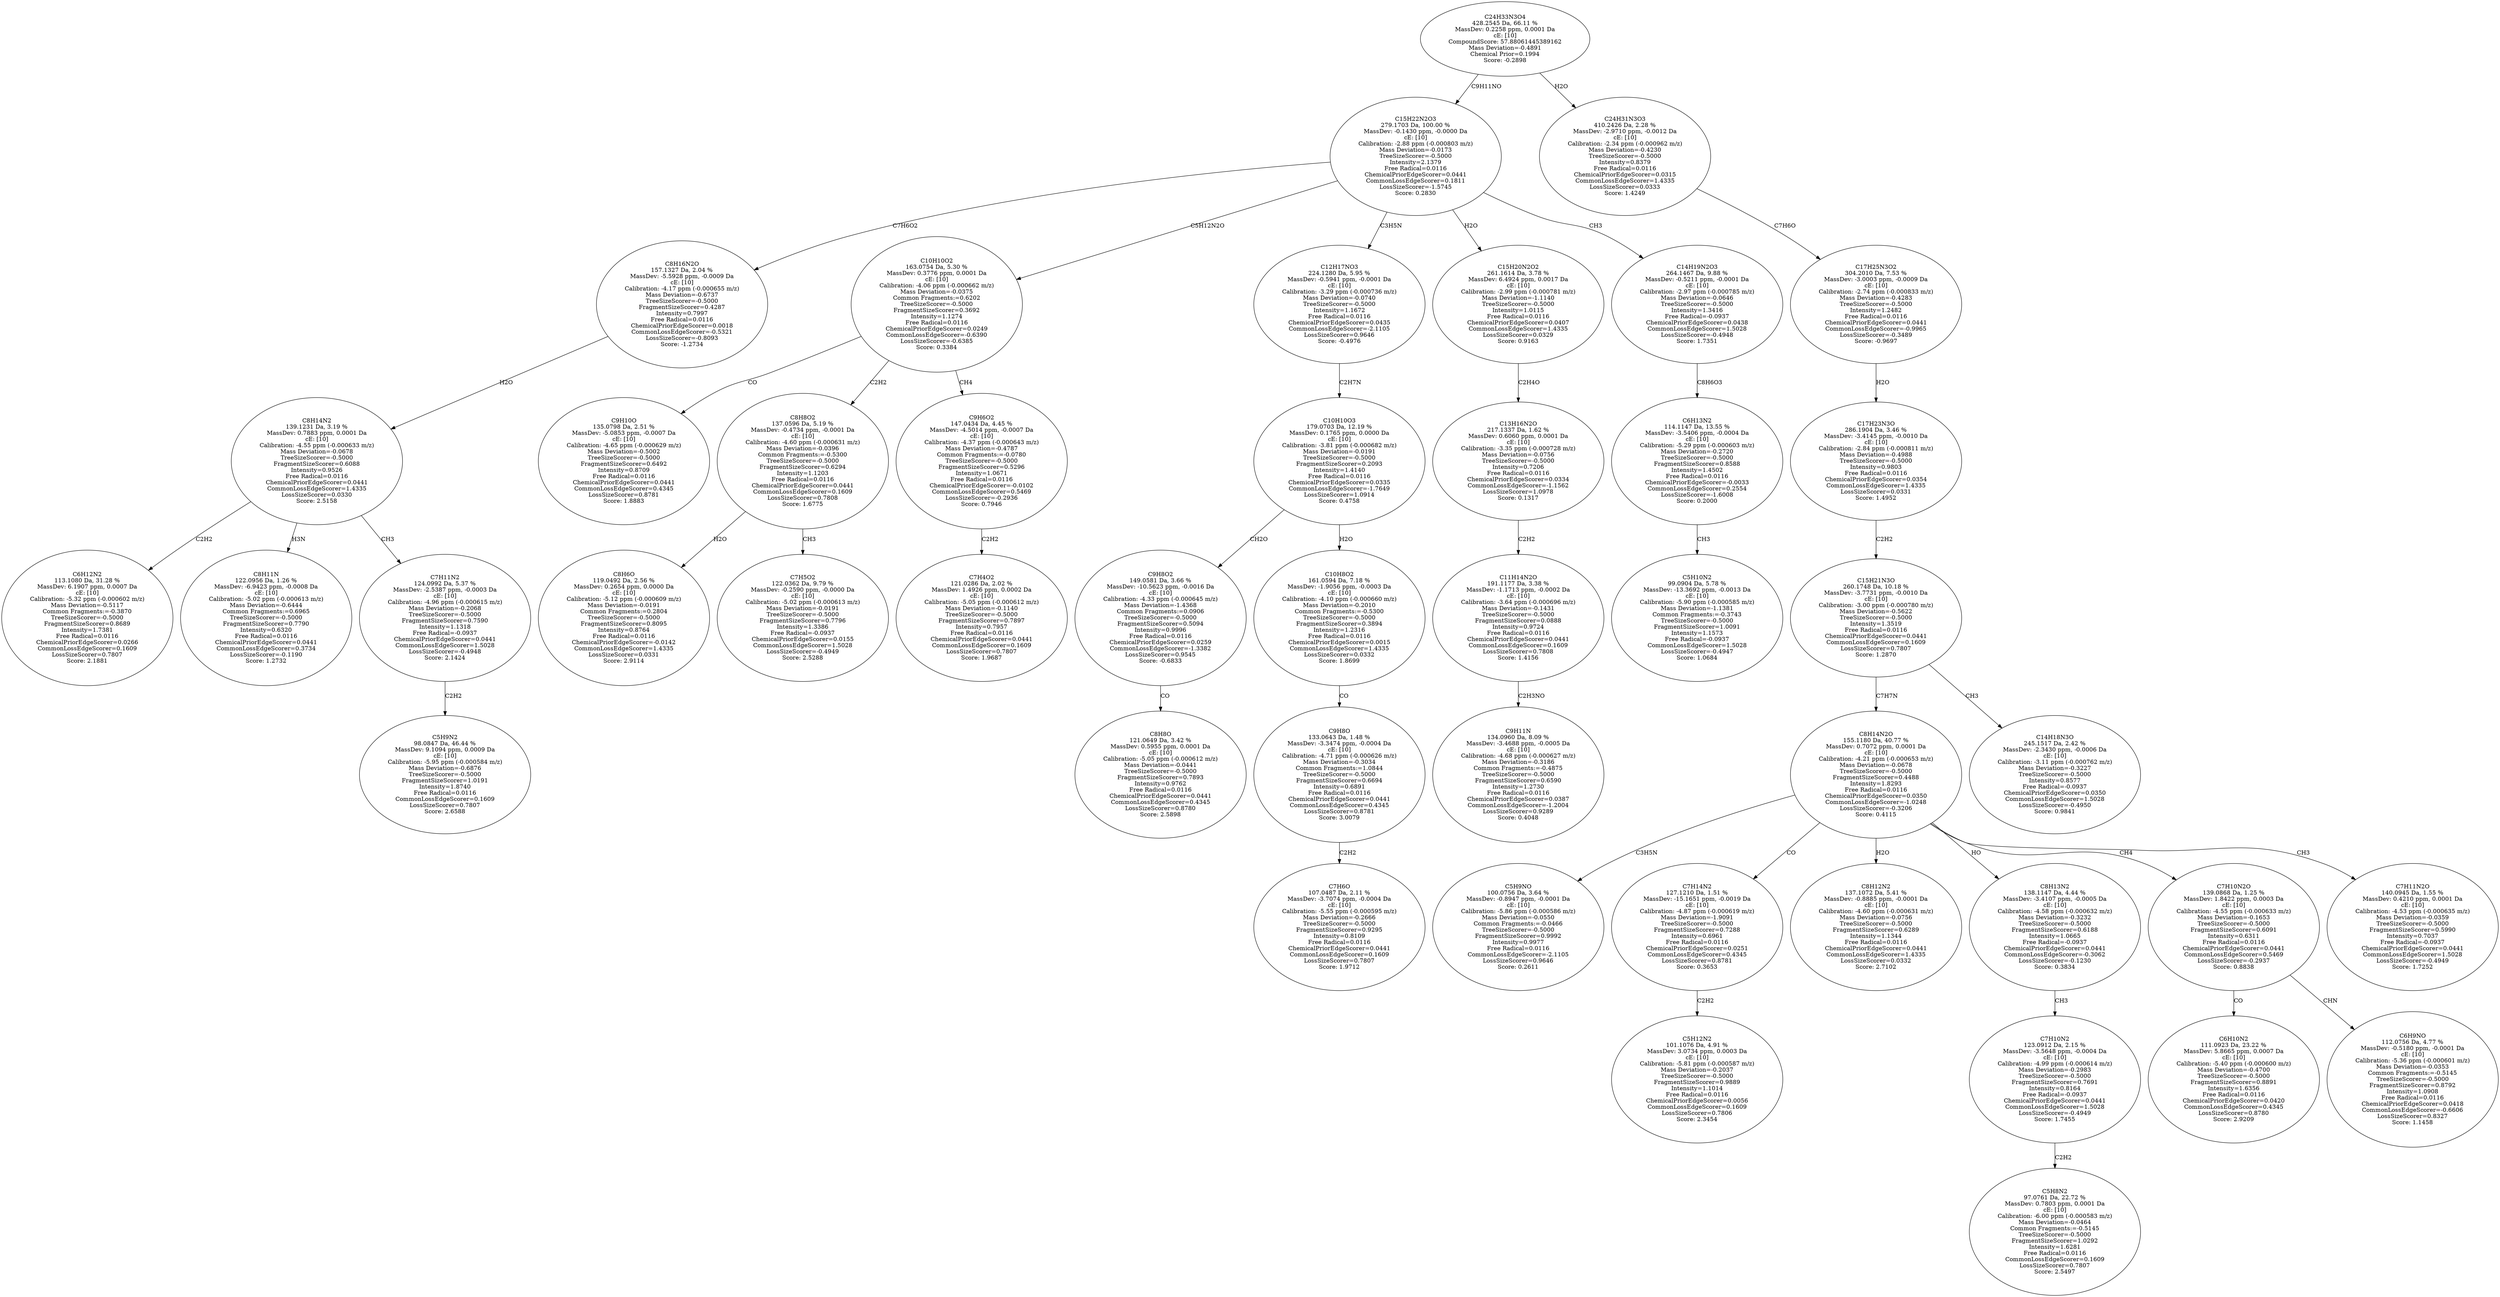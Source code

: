 strict digraph {
v1 [label="C6H12N2\n113.1080 Da, 31.28 %\nMassDev: 6.1907 ppm, 0.0007 Da\ncE: [10]\nCalibration: -5.32 ppm (-0.000602 m/z)\nMass Deviation=-0.5117\nCommon Fragments:=-0.3870\nTreeSizeScorer=-0.5000\nFragmentSizeScorer=0.8689\nIntensity=1.7381\nFree Radical=0.0116\nChemicalPriorEdgeScorer=0.0266\nCommonLossEdgeScorer=0.1609\nLossSizeScorer=0.7807\nScore: 2.1881"];
v2 [label="C8H11N\n122.0956 Da, 1.26 %\nMassDev: -6.9423 ppm, -0.0008 Da\ncE: [10]\nCalibration: -5.02 ppm (-0.000613 m/z)\nMass Deviation=-0.6444\nCommon Fragments:=0.6965\nTreeSizeScorer=-0.5000\nFragmentSizeScorer=0.7790\nIntensity=0.6320\nFree Radical=0.0116\nChemicalPriorEdgeScorer=0.0441\nCommonLossEdgeScorer=0.3734\nLossSizeScorer=-0.1190\nScore: 1.2732"];
v3 [label="C5H9N2\n98.0847 Da, 46.44 %\nMassDev: 9.1094 ppm, 0.0009 Da\ncE: [10]\nCalibration: -5.95 ppm (-0.000584 m/z)\nMass Deviation=-0.6876\nTreeSizeScorer=-0.5000\nFragmentSizeScorer=1.0191\nIntensity=1.8740\nFree Radical=0.0116\nCommonLossEdgeScorer=0.1609\nLossSizeScorer=0.7807\nScore: 2.6588"];
v4 [label="C7H11N2\n124.0992 Da, 5.37 %\nMassDev: -2.5387 ppm, -0.0003 Da\ncE: [10]\nCalibration: -4.96 ppm (-0.000615 m/z)\nMass Deviation=-0.2068\nTreeSizeScorer=-0.5000\nFragmentSizeScorer=0.7590\nIntensity=1.1318\nFree Radical=-0.0937\nChemicalPriorEdgeScorer=0.0441\nCommonLossEdgeScorer=1.5028\nLossSizeScorer=-0.4948\nScore: 2.1424"];
v5 [label="C8H14N2\n139.1231 Da, 3.19 %\nMassDev: 0.7883 ppm, 0.0001 Da\ncE: [10]\nCalibration: -4.55 ppm (-0.000633 m/z)\nMass Deviation=-0.0678\nTreeSizeScorer=-0.5000\nFragmentSizeScorer=0.6088\nIntensity=0.9526\nFree Radical=0.0116\nChemicalPriorEdgeScorer=0.0441\nCommonLossEdgeScorer=1.4335\nLossSizeScorer=0.0330\nScore: 2.5158"];
v6 [label="C8H16N2O\n157.1327 Da, 2.04 %\nMassDev: -5.5928 ppm, -0.0009 Da\ncE: [10]\nCalibration: -4.17 ppm (-0.000655 m/z)\nMass Deviation=-0.6737\nTreeSizeScorer=-0.5000\nFragmentSizeScorer=0.4287\nIntensity=0.7997\nFree Radical=0.0116\nChemicalPriorEdgeScorer=0.0018\nCommonLossEdgeScorer=-0.5321\nLossSizeScorer=-0.8093\nScore: -1.2734"];
v7 [label="C9H10O\n135.0798 Da, 2.51 %\nMassDev: -5.0853 ppm, -0.0007 Da\ncE: [10]\nCalibration: -4.65 ppm (-0.000629 m/z)\nMass Deviation=-0.5002\nTreeSizeScorer=-0.5000\nFragmentSizeScorer=0.6492\nIntensity=0.8709\nFree Radical=0.0116\nChemicalPriorEdgeScorer=0.0441\nCommonLossEdgeScorer=0.4345\nLossSizeScorer=0.8781\nScore: 1.8883"];
v8 [label="C8H6O\n119.0492 Da, 2.56 %\nMassDev: 0.2654 ppm, 0.0000 Da\ncE: [10]\nCalibration: -5.12 ppm (-0.000609 m/z)\nMass Deviation=-0.0191\nCommon Fragments:=0.2804\nTreeSizeScorer=-0.5000\nFragmentSizeScorer=0.8095\nIntensity=0.8764\nFree Radical=0.0116\nChemicalPriorEdgeScorer=-0.0142\nCommonLossEdgeScorer=1.4335\nLossSizeScorer=0.0331\nScore: 2.9114"];
v9 [label="C7H5O2\n122.0362 Da, 9.79 %\nMassDev: -0.2590 ppm, -0.0000 Da\ncE: [10]\nCalibration: -5.02 ppm (-0.000613 m/z)\nMass Deviation=-0.0191\nTreeSizeScorer=-0.5000\nFragmentSizeScorer=0.7796\nIntensity=1.3386\nFree Radical=-0.0937\nChemicalPriorEdgeScorer=0.0155\nCommonLossEdgeScorer=1.5028\nLossSizeScorer=-0.4949\nScore: 2.5288"];
v10 [label="C8H8O2\n137.0596 Da, 5.19 %\nMassDev: -0.4734 ppm, -0.0001 Da\ncE: [10]\nCalibration: -4.60 ppm (-0.000631 m/z)\nMass Deviation=-0.0396\nCommon Fragments:=-0.5300\nTreeSizeScorer=-0.5000\nFragmentSizeScorer=0.6294\nIntensity=1.1203\nFree Radical=0.0116\nChemicalPriorEdgeScorer=0.0441\nCommonLossEdgeScorer=0.1609\nLossSizeScorer=0.7808\nScore: 1.6775"];
v11 [label="C7H4O2\n121.0286 Da, 2.02 %\nMassDev: 1.4926 ppm, 0.0002 Da\ncE: [10]\nCalibration: -5.05 ppm (-0.000612 m/z)\nMass Deviation=-0.1140\nTreeSizeScorer=-0.5000\nFragmentSizeScorer=0.7897\nIntensity=0.7957\nFree Radical=0.0116\nChemicalPriorEdgeScorer=0.0441\nCommonLossEdgeScorer=0.1609\nLossSizeScorer=0.7807\nScore: 1.9687"];
v12 [label="C9H6O2\n147.0434 Da, 4.45 %\nMassDev: -4.5014 ppm, -0.0007 Da\ncE: [10]\nCalibration: -4.37 ppm (-0.000643 m/z)\nMass Deviation=-0.4787\nCommon Fragments:=-0.0780\nTreeSizeScorer=-0.5000\nFragmentSizeScorer=0.5296\nIntensity=1.0671\nFree Radical=0.0116\nChemicalPriorEdgeScorer=-0.0102\nCommonLossEdgeScorer=0.5469\nLossSizeScorer=-0.2936\nScore: 0.7946"];
v13 [label="C10H10O2\n163.0754 Da, 5.30 %\nMassDev: 0.3776 ppm, 0.0001 Da\ncE: [10]\nCalibration: -4.06 ppm (-0.000662 m/z)\nMass Deviation=-0.0375\nCommon Fragments:=0.6202\nTreeSizeScorer=-0.5000\nFragmentSizeScorer=0.3692\nIntensity=1.1274\nFree Radical=0.0116\nChemicalPriorEdgeScorer=0.0249\nCommonLossEdgeScorer=-0.6390\nLossSizeScorer=-0.6385\nScore: 0.3384"];
v14 [label="C8H8O\n121.0649 Da, 3.42 %\nMassDev: 0.5955 ppm, 0.0001 Da\ncE: [10]\nCalibration: -5.05 ppm (-0.000612 m/z)\nMass Deviation=-0.0441\nTreeSizeScorer=-0.5000\nFragmentSizeScorer=0.7893\nIntensity=0.9762\nFree Radical=0.0116\nChemicalPriorEdgeScorer=0.0441\nCommonLossEdgeScorer=0.4345\nLossSizeScorer=0.8780\nScore: 2.5898"];
v15 [label="C9H8O2\n149.0581 Da, 3.66 %\nMassDev: -10.5623 ppm, -0.0016 Da\ncE: [10]\nCalibration: -4.33 ppm (-0.000645 m/z)\nMass Deviation=-1.4368\nCommon Fragments:=0.0906\nTreeSizeScorer=-0.5000\nFragmentSizeScorer=0.5094\nIntensity=0.9996\nFree Radical=0.0116\nChemicalPriorEdgeScorer=0.0259\nCommonLossEdgeScorer=-1.3382\nLossSizeScorer=0.9545\nScore: -0.6833"];
v16 [label="C7H6O\n107.0487 Da, 2.11 %\nMassDev: -3.7074 ppm, -0.0004 Da\ncE: [10]\nCalibration: -5.55 ppm (-0.000595 m/z)\nMass Deviation=-0.2666\nTreeSizeScorer=-0.5000\nFragmentSizeScorer=0.9295\nIntensity=0.8109\nFree Radical=0.0116\nChemicalPriorEdgeScorer=0.0441\nCommonLossEdgeScorer=0.1609\nLossSizeScorer=0.7807\nScore: 1.9712"];
v17 [label="C9H8O\n133.0643 Da, 1.48 %\nMassDev: -3.3474 ppm, -0.0004 Da\ncE: [10]\nCalibration: -4.71 ppm (-0.000626 m/z)\nMass Deviation=-0.3034\nCommon Fragments:=1.0844\nTreeSizeScorer=-0.5000\nFragmentSizeScorer=0.6694\nIntensity=0.6891\nFree Radical=0.0116\nChemicalPriorEdgeScorer=0.0441\nCommonLossEdgeScorer=0.4345\nLossSizeScorer=0.8781\nScore: 3.0079"];
v18 [label="C10H8O2\n161.0594 Da, 7.18 %\nMassDev: -1.9056 ppm, -0.0003 Da\ncE: [10]\nCalibration: -4.10 ppm (-0.000660 m/z)\nMass Deviation=-0.2010\nCommon Fragments:=-0.5300\nTreeSizeScorer=-0.5000\nFragmentSizeScorer=0.3894\nIntensity=1.2316\nFree Radical=0.0116\nChemicalPriorEdgeScorer=0.0015\nCommonLossEdgeScorer=1.4335\nLossSizeScorer=0.0332\nScore: 1.8699"];
v19 [label="C10H10O3\n179.0703 Da, 12.19 %\nMassDev: 0.1765 ppm, 0.0000 Da\ncE: [10]\nCalibration: -3.81 ppm (-0.000682 m/z)\nMass Deviation=-0.0191\nTreeSizeScorer=-0.5000\nFragmentSizeScorer=0.2093\nIntensity=1.4140\nFree Radical=0.0116\nChemicalPriorEdgeScorer=0.0335\nCommonLossEdgeScorer=-1.7649\nLossSizeScorer=1.0914\nScore: 0.4758"];
v20 [label="C12H17NO3\n224.1280 Da, 5.95 %\nMassDev: -0.5941 ppm, -0.0001 Da\ncE: [10]\nCalibration: -3.29 ppm (-0.000736 m/z)\nMass Deviation=-0.0740\nTreeSizeScorer=-0.5000\nIntensity=1.1672\nFree Radical=0.0116\nChemicalPriorEdgeScorer=0.0435\nCommonLossEdgeScorer=-2.1105\nLossSizeScorer=0.9646\nScore: -0.4976"];
v21 [label="C9H11N\n134.0960 Da, 8.09 %\nMassDev: -3.4688 ppm, -0.0005 Da\ncE: [10]\nCalibration: -4.68 ppm (-0.000627 m/z)\nMass Deviation=-0.3186\nCommon Fragments:=-0.4875\nTreeSizeScorer=-0.5000\nFragmentSizeScorer=0.6590\nIntensity=1.2730\nFree Radical=0.0116\nChemicalPriorEdgeScorer=0.0387\nCommonLossEdgeScorer=-1.2004\nLossSizeScorer=0.9289\nScore: 0.4048"];
v22 [label="C11H14N2O\n191.1177 Da, 3.38 %\nMassDev: -1.1713 ppm, -0.0002 Da\ncE: [10]\nCalibration: -3.64 ppm (-0.000696 m/z)\nMass Deviation=-0.1431\nTreeSizeScorer=-0.5000\nFragmentSizeScorer=0.0888\nIntensity=0.9724\nFree Radical=0.0116\nChemicalPriorEdgeScorer=0.0441\nCommonLossEdgeScorer=0.1609\nLossSizeScorer=0.7808\nScore: 1.4156"];
v23 [label="C13H16N2O\n217.1337 Da, 1.62 %\nMassDev: 0.6060 ppm, 0.0001 Da\ncE: [10]\nCalibration: -3.35 ppm (-0.000728 m/z)\nMass Deviation=-0.0756\nTreeSizeScorer=-0.5000\nIntensity=0.7206\nFree Radical=0.0116\nChemicalPriorEdgeScorer=0.0334\nCommonLossEdgeScorer=-1.1562\nLossSizeScorer=1.0978\nScore: 0.1317"];
v24 [label="C15H20N2O2\n261.1614 Da, 3.78 %\nMassDev: 6.4924 ppm, 0.0017 Da\ncE: [10]\nCalibration: -2.99 ppm (-0.000781 m/z)\nMass Deviation=-1.1140\nTreeSizeScorer=-0.5000\nIntensity=1.0115\nFree Radical=0.0116\nChemicalPriorEdgeScorer=0.0407\nCommonLossEdgeScorer=1.4335\nLossSizeScorer=0.0329\nScore: 0.9163"];
v25 [label="C5H10N2\n99.0904 Da, 5.78 %\nMassDev: -13.3692 ppm, -0.0013 Da\ncE: [10]\nCalibration: -5.90 ppm (-0.000585 m/z)\nMass Deviation=-1.1381\nCommon Fragments:=-0.3743\nTreeSizeScorer=-0.5000\nFragmentSizeScorer=1.0091\nIntensity=1.1573\nFree Radical=-0.0937\nCommonLossEdgeScorer=1.5028\nLossSizeScorer=-0.4947\nScore: 1.0684"];
v26 [label="C6H13N2\n114.1147 Da, 13.55 %\nMassDev: -3.5406 ppm, -0.0004 Da\ncE: [10]\nCalibration: -5.29 ppm (-0.000603 m/z)\nMass Deviation=-0.2720\nTreeSizeScorer=-0.5000\nFragmentSizeScorer=0.8588\nIntensity=1.4502\nFree Radical=0.0116\nChemicalPriorEdgeScorer=-0.0033\nCommonLossEdgeScorer=0.2554\nLossSizeScorer=-1.6008\nScore: 0.2000"];
v27 [label="C14H19N2O3\n264.1467 Da, 9.88 %\nMassDev: -0.5211 ppm, -0.0001 Da\ncE: [10]\nCalibration: -2.97 ppm (-0.000785 m/z)\nMass Deviation=-0.0646\nTreeSizeScorer=-0.5000\nIntensity=1.3416\nFree Radical=-0.0937\nChemicalPriorEdgeScorer=0.0438\nCommonLossEdgeScorer=1.5028\nLossSizeScorer=-0.4948\nScore: 1.7351"];
v28 [label="C15H22N2O3\n279.1703 Da, 100.00 %\nMassDev: -0.1430 ppm, -0.0000 Da\ncE: [10]\nCalibration: -2.88 ppm (-0.000803 m/z)\nMass Deviation=-0.0173\nTreeSizeScorer=-0.5000\nIntensity=2.1379\nFree Radical=0.0116\nChemicalPriorEdgeScorer=0.0441\nCommonLossEdgeScorer=0.1811\nLossSizeScorer=-1.5745\nScore: 0.2830"];
v29 [label="C5H9NO\n100.0756 Da, 3.64 %\nMassDev: -0.8947 ppm, -0.0001 Da\ncE: [10]\nCalibration: -5.86 ppm (-0.000586 m/z)\nMass Deviation=-0.0550\nCommon Fragments:=-0.0466\nTreeSizeScorer=-0.5000\nFragmentSizeScorer=0.9992\nIntensity=0.9977\nFree Radical=0.0116\nCommonLossEdgeScorer=-2.1105\nLossSizeScorer=0.9646\nScore: 0.2611"];
v30 [label="C5H12N2\n101.1076 Da, 4.91 %\nMassDev: 3.0734 ppm, 0.0003 Da\ncE: [10]\nCalibration: -5.81 ppm (-0.000587 m/z)\nMass Deviation=-0.2037\nTreeSizeScorer=-0.5000\nFragmentSizeScorer=0.9889\nIntensity=1.1014\nFree Radical=0.0116\nChemicalPriorEdgeScorer=0.0056\nCommonLossEdgeScorer=0.1609\nLossSizeScorer=0.7806\nScore: 2.3454"];
v31 [label="C7H14N2\n127.1210 Da, 1.51 %\nMassDev: -15.1651 ppm, -0.0019 Da\ncE: [10]\nCalibration: -4.87 ppm (-0.000619 m/z)\nMass Deviation=-1.9091\nTreeSizeScorer=-0.5000\nFragmentSizeScorer=0.7288\nIntensity=0.6961\nFree Radical=0.0116\nChemicalPriorEdgeScorer=0.0251\nCommonLossEdgeScorer=0.4345\nLossSizeScorer=0.8781\nScore: 0.3653"];
v32 [label="C8H12N2\n137.1072 Da, 5.41 %\nMassDev: -0.8885 ppm, -0.0001 Da\ncE: [10]\nCalibration: -4.60 ppm (-0.000631 m/z)\nMass Deviation=-0.0756\nTreeSizeScorer=-0.5000\nFragmentSizeScorer=0.6289\nIntensity=1.1344\nFree Radical=0.0116\nChemicalPriorEdgeScorer=0.0441\nCommonLossEdgeScorer=1.4335\nLossSizeScorer=0.0332\nScore: 2.7102"];
v33 [label="C5H8N2\n97.0761 Da, 22.72 %\nMassDev: 0.7803 ppm, 0.0001 Da\ncE: [10]\nCalibration: -6.00 ppm (-0.000583 m/z)\nMass Deviation=-0.0464\nCommon Fragments:=-0.5145\nTreeSizeScorer=-0.5000\nFragmentSizeScorer=1.0292\nIntensity=1.6281\nFree Radical=0.0116\nCommonLossEdgeScorer=0.1609\nLossSizeScorer=0.7807\nScore: 2.5497"];
v34 [label="C7H10N2\n123.0912 Da, 2.15 %\nMassDev: -3.5648 ppm, -0.0004 Da\ncE: [10]\nCalibration: -4.99 ppm (-0.000614 m/z)\nMass Deviation=-0.2983\nTreeSizeScorer=-0.5000\nFragmentSizeScorer=0.7691\nIntensity=0.8164\nFree Radical=-0.0937\nChemicalPriorEdgeScorer=0.0441\nCommonLossEdgeScorer=1.5028\nLossSizeScorer=-0.4949\nScore: 1.7455"];
v35 [label="C8H13N2\n138.1147 Da, 4.44 %\nMassDev: -3.4107 ppm, -0.0005 Da\ncE: [10]\nCalibration: -4.58 ppm (-0.000632 m/z)\nMass Deviation=-0.3232\nTreeSizeScorer=-0.5000\nFragmentSizeScorer=0.6188\nIntensity=1.0665\nFree Radical=-0.0937\nChemicalPriorEdgeScorer=0.0441\nCommonLossEdgeScorer=-0.3062\nLossSizeScorer=-0.1230\nScore: 0.3834"];
v36 [label="C6H10N2\n111.0923 Da, 23.22 %\nMassDev: 5.8665 ppm, 0.0007 Da\ncE: [10]\nCalibration: -5.40 ppm (-0.000600 m/z)\nMass Deviation=-0.4700\nTreeSizeScorer=-0.5000\nFragmentSizeScorer=0.8891\nIntensity=1.6356\nFree Radical=0.0116\nChemicalPriorEdgeScorer=0.0420\nCommonLossEdgeScorer=0.4345\nLossSizeScorer=0.8780\nScore: 2.9209"];
v37 [label="C6H9NO\n112.0756 Da, 4.77 %\nMassDev: -0.5180 ppm, -0.0001 Da\ncE: [10]\nCalibration: -5.36 ppm (-0.000601 m/z)\nMass Deviation=-0.0353\nCommon Fragments:=-0.5145\nTreeSizeScorer=-0.5000\nFragmentSizeScorer=0.8792\nIntensity=1.0908\nFree Radical=0.0116\nChemicalPriorEdgeScorer=0.0418\nCommonLossEdgeScorer=-0.6606\nLossSizeScorer=0.8327\nScore: 1.1458"];
v38 [label="C7H10N2O\n139.0868 Da, 1.25 %\nMassDev: 1.8422 ppm, 0.0003 Da\ncE: [10]\nCalibration: -4.55 ppm (-0.000633 m/z)\nMass Deviation=-0.1653\nTreeSizeScorer=-0.5000\nFragmentSizeScorer=0.6091\nIntensity=0.6311\nFree Radical=0.0116\nChemicalPriorEdgeScorer=0.0441\nCommonLossEdgeScorer=0.5469\nLossSizeScorer=-0.2937\nScore: 0.8838"];
v39 [label="C7H11N2O\n140.0945 Da, 1.55 %\nMassDev: 0.4210 ppm, 0.0001 Da\ncE: [10]\nCalibration: -4.53 ppm (-0.000635 m/z)\nMass Deviation=-0.0359\nTreeSizeScorer=-0.5000\nFragmentSizeScorer=0.5990\nIntensity=0.7037\nFree Radical=-0.0937\nChemicalPriorEdgeScorer=0.0441\nCommonLossEdgeScorer=1.5028\nLossSizeScorer=-0.4949\nScore: 1.7252"];
v40 [label="C8H14N2O\n155.1180 Da, 40.77 %\nMassDev: 0.7072 ppm, 0.0001 Da\ncE: [10]\nCalibration: -4.21 ppm (-0.000653 m/z)\nMass Deviation=-0.0678\nTreeSizeScorer=-0.5000\nFragmentSizeScorer=0.4488\nIntensity=1.8293\nFree Radical=0.0116\nChemicalPriorEdgeScorer=0.0350\nCommonLossEdgeScorer=-1.0248\nLossSizeScorer=-0.3206\nScore: 0.4115"];
v41 [label="C14H18N3O\n245.1517 Da, 2.42 %\nMassDev: -2.3430 ppm, -0.0006 Da\ncE: [10]\nCalibration: -3.11 ppm (-0.000762 m/z)\nMass Deviation=-0.3227\nTreeSizeScorer=-0.5000\nIntensity=0.8577\nFree Radical=-0.0937\nChemicalPriorEdgeScorer=0.0350\nCommonLossEdgeScorer=1.5028\nLossSizeScorer=-0.4950\nScore: 0.9841"];
v42 [label="C15H21N3O\n260.1748 Da, 10.18 %\nMassDev: -3.7731 ppm, -0.0010 Da\ncE: [10]\nCalibration: -3.00 ppm (-0.000780 m/z)\nMass Deviation=-0.5622\nTreeSizeScorer=-0.5000\nIntensity=1.3519\nFree Radical=0.0116\nChemicalPriorEdgeScorer=0.0441\nCommonLossEdgeScorer=0.1609\nLossSizeScorer=0.7807\nScore: 1.2870"];
v43 [label="C17H23N3O\n286.1904 Da, 3.46 %\nMassDev: -3.4145 ppm, -0.0010 Da\ncE: [10]\nCalibration: -2.84 ppm (-0.000811 m/z)\nMass Deviation=-0.4988\nTreeSizeScorer=-0.5000\nIntensity=0.9803\nFree Radical=0.0116\nChemicalPriorEdgeScorer=0.0354\nCommonLossEdgeScorer=1.4335\nLossSizeScorer=0.0331\nScore: 1.4952"];
v44 [label="C17H25N3O2\n304.2010 Da, 7.53 %\nMassDev: -3.0003 ppm, -0.0009 Da\ncE: [10]\nCalibration: -2.74 ppm (-0.000833 m/z)\nMass Deviation=-0.4283\nTreeSizeScorer=-0.5000\nIntensity=1.2482\nFree Radical=0.0116\nChemicalPriorEdgeScorer=0.0441\nCommonLossEdgeScorer=-0.9965\nLossSizeScorer=-0.3489\nScore: -0.9697"];
v45 [label="C24H31N3O3\n410.2426 Da, 2.28 %\nMassDev: -2.9710 ppm, -0.0012 Da\ncE: [10]\nCalibration: -2.34 ppm (-0.000962 m/z)\nMass Deviation=-0.4230\nTreeSizeScorer=-0.5000\nIntensity=0.8379\nFree Radical=0.0116\nChemicalPriorEdgeScorer=0.0315\nCommonLossEdgeScorer=1.4335\nLossSizeScorer=0.0333\nScore: 1.4249"];
v46 [label="C24H33N3O4\n428.2545 Da, 66.11 %\nMassDev: 0.2258 ppm, 0.0001 Da\ncE: [10]\nCompoundScore: 57.88061445389162\nMass Deviation=-0.4891\nChemical Prior=0.1994\nScore: -0.2898"];
v5 -> v1 [label="C2H2"];
v5 -> v2 [label="H3N"];
v4 -> v3 [label="C2H2"];
v5 -> v4 [label="CH3"];
v6 -> v5 [label="H2O"];
v28 -> v6 [label="C7H6O2"];
v13 -> v7 [label="CO"];
v10 -> v8 [label="H2O"];
v10 -> v9 [label="CH3"];
v13 -> v10 [label="C2H2"];
v12 -> v11 [label="C2H2"];
v13 -> v12 [label="CH4"];
v28 -> v13 [label="C5H12N2O"];
v15 -> v14 [label="CO"];
v19 -> v15 [label="CH2O"];
v17 -> v16 [label="C2H2"];
v18 -> v17 [label="CO"];
v19 -> v18 [label="H2O"];
v20 -> v19 [label="C2H7N"];
v28 -> v20 [label="C3H5N"];
v22 -> v21 [label="C2H3NO"];
v23 -> v22 [label="C2H2"];
v24 -> v23 [label="C2H4O"];
v28 -> v24 [label="H2O"];
v26 -> v25 [label="CH3"];
v27 -> v26 [label="C8H6O3"];
v28 -> v27 [label="CH3"];
v46 -> v28 [label="C9H11NO"];
v40 -> v29 [label="C3H5N"];
v31 -> v30 [label="C2H2"];
v40 -> v31 [label="CO"];
v40 -> v32 [label="H2O"];
v34 -> v33 [label="C2H2"];
v35 -> v34 [label="CH3"];
v40 -> v35 [label="HO"];
v38 -> v36 [label="CO"];
v38 -> v37 [label="CHN"];
v40 -> v38 [label="CH4"];
v40 -> v39 [label="CH3"];
v42 -> v40 [label="C7H7N"];
v42 -> v41 [label="CH3"];
v43 -> v42 [label="C2H2"];
v44 -> v43 [label="H2O"];
v45 -> v44 [label="C7H6O"];
v46 -> v45 [label="H2O"];
}